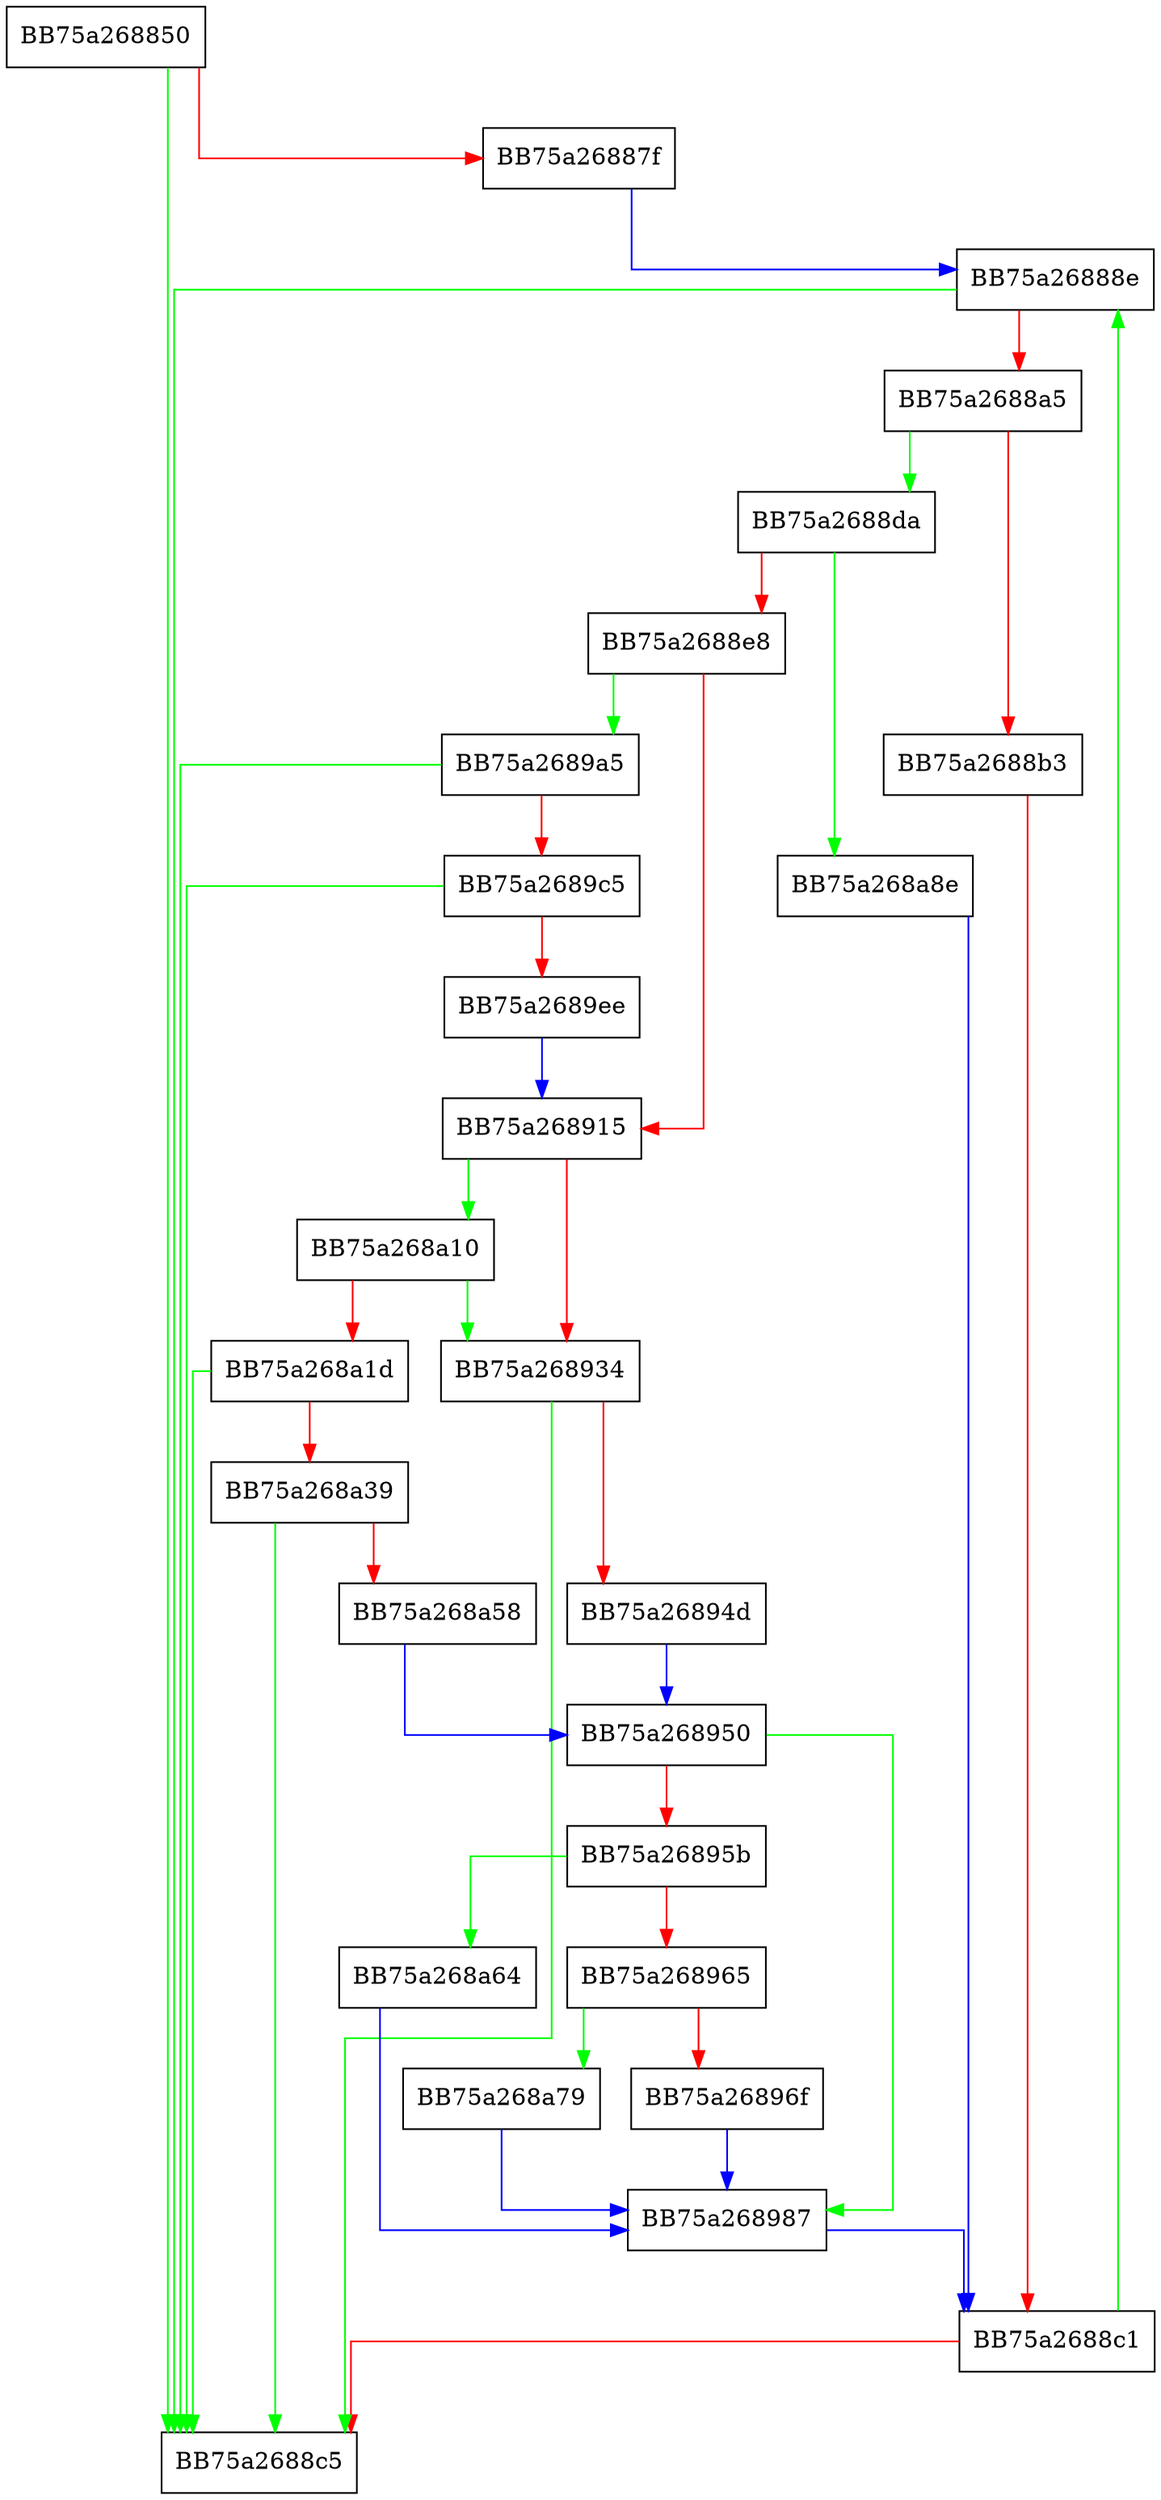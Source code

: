 digraph OnTheFly {
  node [shape="box"];
  graph [splines=ortho];
  BB75a268850 -> BB75a2688c5 [color="green"];
  BB75a268850 -> BB75a26887f [color="red"];
  BB75a26887f -> BB75a26888e [color="blue"];
  BB75a26888e -> BB75a2688c5 [color="green"];
  BB75a26888e -> BB75a2688a5 [color="red"];
  BB75a2688a5 -> BB75a2688da [color="green"];
  BB75a2688a5 -> BB75a2688b3 [color="red"];
  BB75a2688b3 -> BB75a2688c1 [color="red"];
  BB75a2688c1 -> BB75a26888e [color="green"];
  BB75a2688c1 -> BB75a2688c5 [color="red"];
  BB75a2688da -> BB75a268a8e [color="green"];
  BB75a2688da -> BB75a2688e8 [color="red"];
  BB75a2688e8 -> BB75a2689a5 [color="green"];
  BB75a2688e8 -> BB75a268915 [color="red"];
  BB75a268915 -> BB75a268a10 [color="green"];
  BB75a268915 -> BB75a268934 [color="red"];
  BB75a268934 -> BB75a2688c5 [color="green"];
  BB75a268934 -> BB75a26894d [color="red"];
  BB75a26894d -> BB75a268950 [color="blue"];
  BB75a268950 -> BB75a268987 [color="green"];
  BB75a268950 -> BB75a26895b [color="red"];
  BB75a26895b -> BB75a268a64 [color="green"];
  BB75a26895b -> BB75a268965 [color="red"];
  BB75a268965 -> BB75a268a79 [color="green"];
  BB75a268965 -> BB75a26896f [color="red"];
  BB75a26896f -> BB75a268987 [color="blue"];
  BB75a268987 -> BB75a2688c1 [color="blue"];
  BB75a2689a5 -> BB75a2688c5 [color="green"];
  BB75a2689a5 -> BB75a2689c5 [color="red"];
  BB75a2689c5 -> BB75a2688c5 [color="green"];
  BB75a2689c5 -> BB75a2689ee [color="red"];
  BB75a2689ee -> BB75a268915 [color="blue"];
  BB75a268a10 -> BB75a268934 [color="green"];
  BB75a268a10 -> BB75a268a1d [color="red"];
  BB75a268a1d -> BB75a2688c5 [color="green"];
  BB75a268a1d -> BB75a268a39 [color="red"];
  BB75a268a39 -> BB75a2688c5 [color="green"];
  BB75a268a39 -> BB75a268a58 [color="red"];
  BB75a268a58 -> BB75a268950 [color="blue"];
  BB75a268a64 -> BB75a268987 [color="blue"];
  BB75a268a79 -> BB75a268987 [color="blue"];
  BB75a268a8e -> BB75a2688c1 [color="blue"];
}